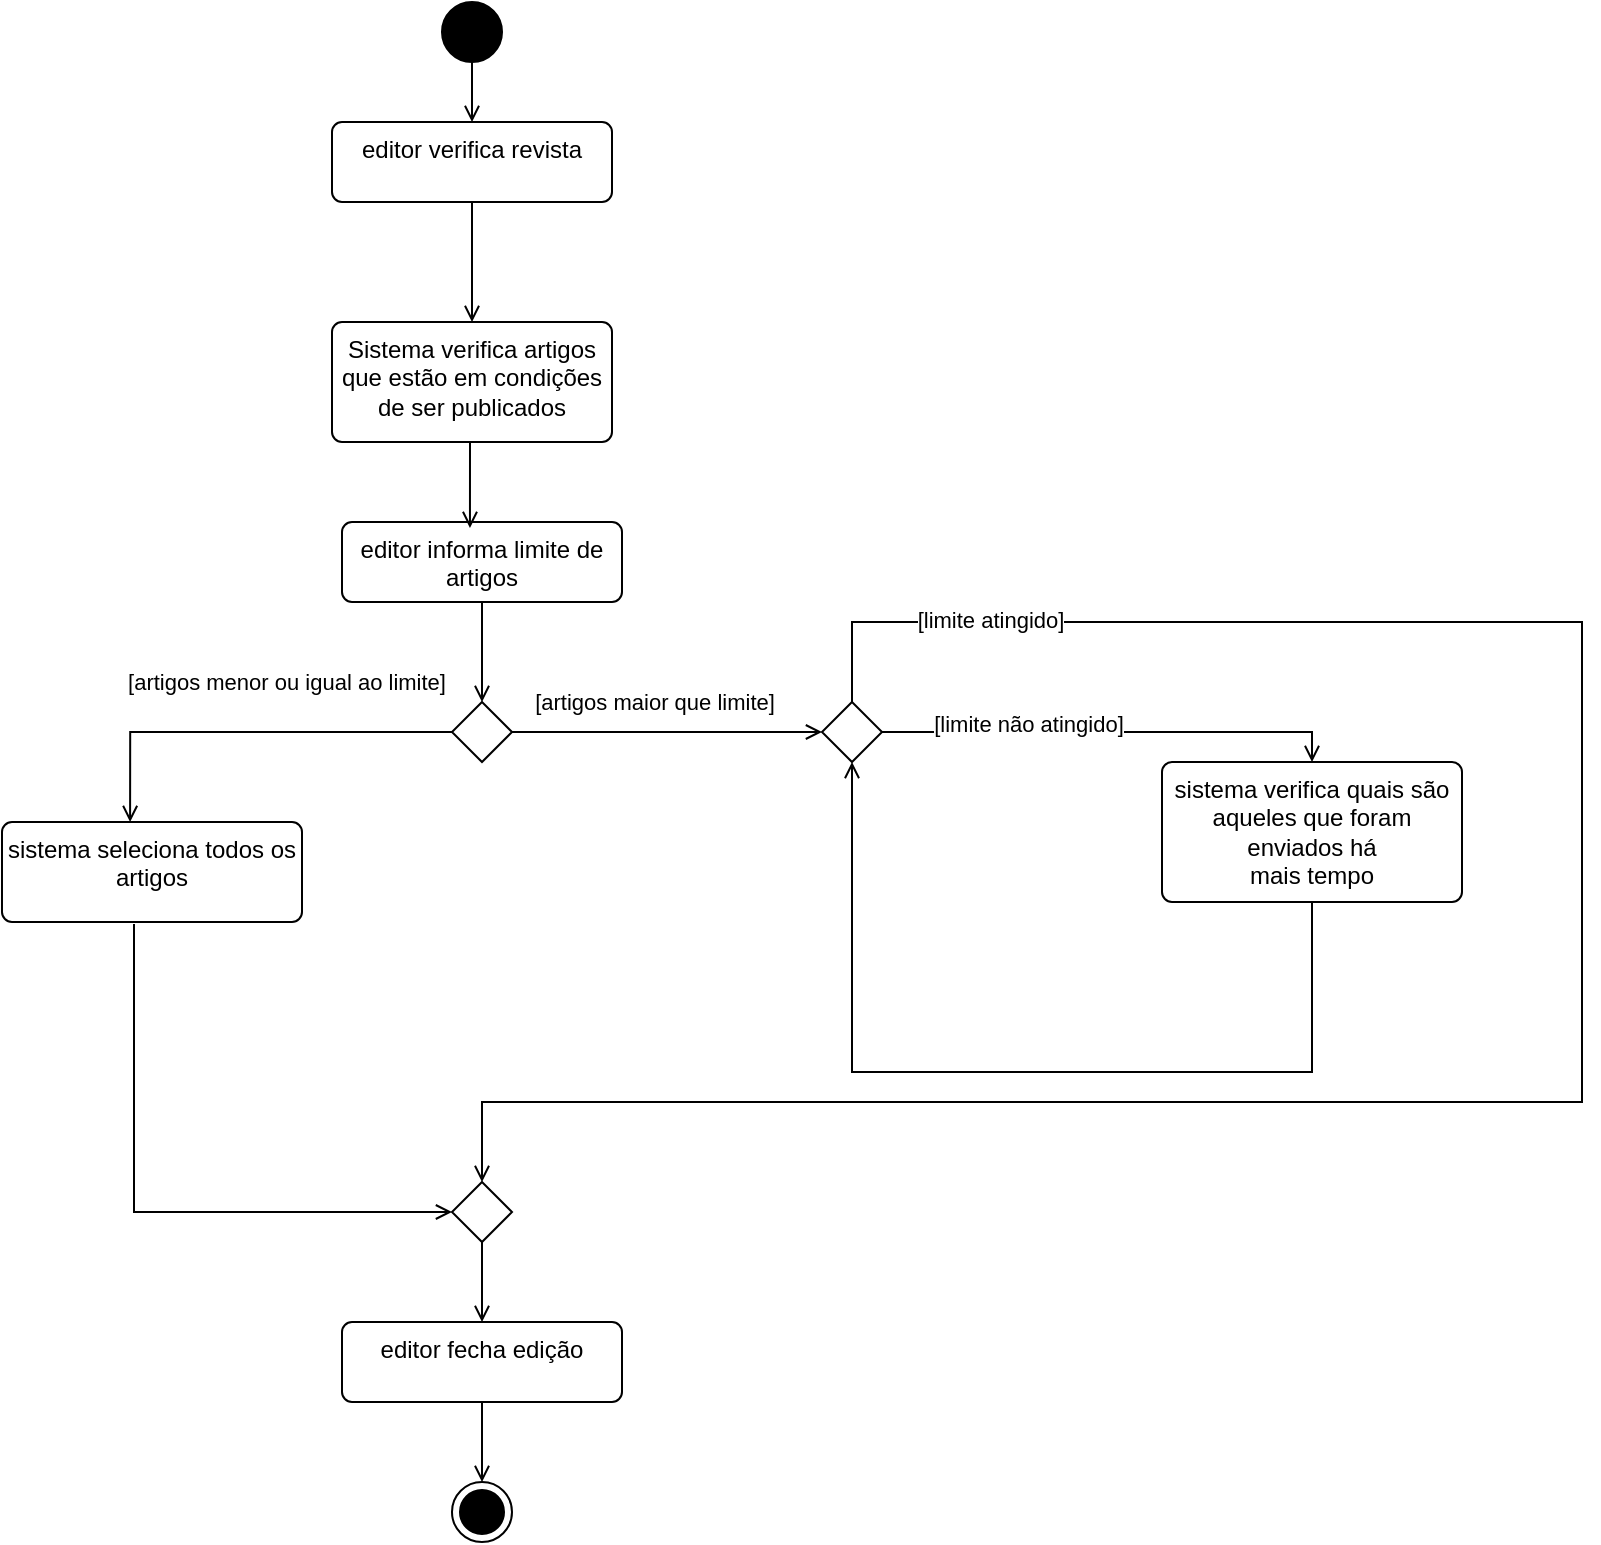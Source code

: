 <mxfile version="27.0.9">
  <diagram name="Página-1" id="3fXdBLecQH_AaWAqgSYo">
    <mxGraphModel dx="1426" dy="751" grid="1" gridSize="10" guides="1" tooltips="1" connect="1" arrows="1" fold="1" page="1" pageScale="1" pageWidth="827" pageHeight="1169" math="0" shadow="0">
      <root>
        <mxCell id="0" />
        <mxCell id="1" parent="0" />
        <mxCell id="rGhAQSl93AWbd_XATUFk-13" style="edgeStyle=orthogonalEdgeStyle;shape=connector;rounded=0;orthogonalLoop=1;jettySize=auto;html=1;entryX=0.5;entryY=0;entryDx=0;entryDy=0;strokeColor=default;align=center;verticalAlign=middle;fontFamily=Helvetica;fontSize=11;fontColor=default;labelBackgroundColor=default;endArrow=open;endFill=0;" parent="1" source="TF14g87zeyce2me1rqzu-1" target="TF14g87zeyce2me1rqzu-2" edge="1">
          <mxGeometry relative="1" as="geometry" />
        </mxCell>
        <mxCell id="TF14g87zeyce2me1rqzu-1" value="" style="ellipse;fillColor=strokeColor;html=1;" parent="1" vertex="1">
          <mxGeometry x="430" y="20" width="30" height="30" as="geometry" />
        </mxCell>
        <mxCell id="rGhAQSl93AWbd_XATUFk-12" style="edgeStyle=orthogonalEdgeStyle;shape=connector;rounded=0;orthogonalLoop=1;jettySize=auto;html=1;entryX=0.5;entryY=0;entryDx=0;entryDy=0;strokeColor=default;align=center;verticalAlign=middle;fontFamily=Helvetica;fontSize=11;fontColor=default;labelBackgroundColor=default;endArrow=open;endFill=0;" parent="1" source="TF14g87zeyce2me1rqzu-2" target="TF14g87zeyce2me1rqzu-4" edge="1">
          <mxGeometry relative="1" as="geometry" />
        </mxCell>
        <mxCell id="TF14g87zeyce2me1rqzu-2" value="editor verifica revista" style="html=1;align=center;verticalAlign=top;rounded=1;absoluteArcSize=1;arcSize=10;dashed=0;whiteSpace=wrap;" parent="1" vertex="1">
          <mxGeometry x="375" y="80" width="140" height="40" as="geometry" />
        </mxCell>
        <mxCell id="TF14g87zeyce2me1rqzu-4" value="Sistema verifica&amp;nbsp;artigos que estão em condições de ser publicados" style="html=1;align=center;verticalAlign=top;rounded=1;absoluteArcSize=1;arcSize=10;dashed=0;whiteSpace=wrap;" parent="1" vertex="1">
          <mxGeometry x="375" y="180" width="140" height="60" as="geometry" />
        </mxCell>
        <mxCell id="TF14g87zeyce2me1rqzu-13" style="edgeStyle=orthogonalEdgeStyle;rounded=0;orthogonalLoop=1;jettySize=auto;html=1;entryX=0.5;entryY=0;entryDx=0;entryDy=0;endArrow=open;endFill=0;" parent="1" source="TF14g87zeyce2me1rqzu-8" target="TF14g87zeyce2me1rqzu-11" edge="1">
          <mxGeometry relative="1" as="geometry" />
        </mxCell>
        <mxCell id="TF14g87zeyce2me1rqzu-8" value="editor informa limite de artigos" style="html=1;align=center;verticalAlign=top;rounded=1;absoluteArcSize=1;arcSize=10;dashed=0;whiteSpace=wrap;" parent="1" vertex="1">
          <mxGeometry x="380" y="280" width="140" height="40" as="geometry" />
        </mxCell>
        <mxCell id="TF14g87zeyce2me1rqzu-16" style="edgeStyle=orthogonalEdgeStyle;rounded=0;orthogonalLoop=1;jettySize=auto;html=1;endArrow=open;endFill=0;" parent="1" source="TF14g87zeyce2me1rqzu-11" edge="1">
          <mxGeometry relative="1" as="geometry">
            <mxPoint x="620" y="385" as="targetPoint" />
          </mxGeometry>
        </mxCell>
        <mxCell id="TF14g87zeyce2me1rqzu-17" value="[artigos maior que limite]" style="edgeLabel;html=1;align=center;verticalAlign=middle;resizable=0;points=[];" parent="TF14g87zeyce2me1rqzu-16" vertex="1" connectable="0">
          <mxGeometry x="-0.291" y="4" relative="1" as="geometry">
            <mxPoint x="16" y="-11" as="offset" />
          </mxGeometry>
        </mxCell>
        <mxCell id="rGhAQSl93AWbd_XATUFk-6" style="edgeStyle=orthogonalEdgeStyle;shape=connector;rounded=0;orthogonalLoop=1;jettySize=auto;html=1;entryX=0.427;entryY=0;entryDx=0;entryDy=0;strokeColor=default;align=center;verticalAlign=middle;fontFamily=Helvetica;fontSize=11;fontColor=default;labelBackgroundColor=default;endArrow=open;endFill=0;entryPerimeter=0;" parent="1" source="TF14g87zeyce2me1rqzu-11" target="ze2I05sj3lCx6zndlKYO-1" edge="1">
          <mxGeometry relative="1" as="geometry">
            <Array as="points">
              <mxPoint x="274" y="385" />
            </Array>
          </mxGeometry>
        </mxCell>
        <mxCell id="rGhAQSl93AWbd_XATUFk-8" value="[artigos menor ou igual ao limite]" style="edgeLabel;html=1;align=center;verticalAlign=middle;resizable=0;points=[];fontFamily=Helvetica;fontSize=11;fontColor=default;labelBackgroundColor=default;" parent="rGhAQSl93AWbd_XATUFk-6" vertex="1" connectable="0">
          <mxGeometry x="-0.62" y="-4" relative="1" as="geometry">
            <mxPoint x="-44" y="-21" as="offset" />
          </mxGeometry>
        </mxCell>
        <mxCell id="TF14g87zeyce2me1rqzu-11" value="" style="rhombus;" parent="1" vertex="1">
          <mxGeometry x="435" y="370" width="30" height="30" as="geometry" />
        </mxCell>
        <mxCell id="rGhAQSl93AWbd_XATUFk-5" style="edgeStyle=orthogonalEdgeStyle;shape=connector;rounded=0;orthogonalLoop=1;jettySize=auto;html=1;entryX=0.5;entryY=1;entryDx=0;entryDy=0;strokeColor=default;align=center;verticalAlign=middle;fontFamily=Helvetica;fontSize=11;fontColor=default;labelBackgroundColor=default;endArrow=open;endFill=0;" parent="1" source="TF14g87zeyce2me1rqzu-15" target="ze2I05sj3lCx6zndlKYO-3" edge="1">
          <mxGeometry relative="1" as="geometry">
            <Array as="points">
              <mxPoint x="865" y="555" />
              <mxPoint x="635" y="555" />
            </Array>
          </mxGeometry>
        </mxCell>
        <mxCell id="TF14g87zeyce2me1rqzu-15" value="sistema verifica quais são aqueles que foram enviados há&lt;br/&gt;mais tempo" style="html=1;align=center;verticalAlign=top;rounded=1;absoluteArcSize=1;arcSize=10;dashed=0;whiteSpace=wrap;" parent="1" vertex="1">
          <mxGeometry x="790" y="400" width="150" height="70" as="geometry" />
        </mxCell>
        <mxCell id="rGhAQSl93AWbd_XATUFk-10" style="edgeStyle=orthogonalEdgeStyle;shape=connector;rounded=0;orthogonalLoop=1;jettySize=auto;html=1;strokeColor=default;align=center;verticalAlign=middle;fontFamily=Helvetica;fontSize=11;fontColor=default;labelBackgroundColor=default;endArrow=open;endFill=0;" parent="1" source="rGhAQSl93AWbd_XATUFk-3" target="rGhAQSl93AWbd_XATUFk-9" edge="1">
          <mxGeometry relative="1" as="geometry" />
        </mxCell>
        <mxCell id="rGhAQSl93AWbd_XATUFk-3" value="" style="rhombus;" parent="1" vertex="1">
          <mxGeometry x="435" y="610" width="30" height="30" as="geometry" />
        </mxCell>
        <mxCell id="rGhAQSl93AWbd_XATUFk-15" style="edgeStyle=orthogonalEdgeStyle;shape=connector;rounded=0;orthogonalLoop=1;jettySize=auto;html=1;entryX=0.5;entryY=0;entryDx=0;entryDy=0;strokeColor=default;align=center;verticalAlign=middle;fontFamily=Helvetica;fontSize=11;fontColor=default;labelBackgroundColor=default;endArrow=open;endFill=0;" parent="1" source="rGhAQSl93AWbd_XATUFk-9" target="rGhAQSl93AWbd_XATUFk-14" edge="1">
          <mxGeometry relative="1" as="geometry" />
        </mxCell>
        <mxCell id="rGhAQSl93AWbd_XATUFk-9" value="editor fecha edição" style="html=1;align=center;verticalAlign=top;rounded=1;absoluteArcSize=1;arcSize=10;dashed=0;whiteSpace=wrap;" parent="1" vertex="1">
          <mxGeometry x="380" y="680" width="140" height="40" as="geometry" />
        </mxCell>
        <mxCell id="rGhAQSl93AWbd_XATUFk-11" style="edgeStyle=orthogonalEdgeStyle;shape=connector;rounded=0;orthogonalLoop=1;jettySize=auto;html=1;entryX=0.457;entryY=0.075;entryDx=0;entryDy=0;entryPerimeter=0;strokeColor=default;align=center;verticalAlign=middle;fontFamily=Helvetica;fontSize=11;fontColor=default;labelBackgroundColor=default;endArrow=open;endFill=0;exitX=0.464;exitY=1;exitDx=0;exitDy=0;exitPerimeter=0;" parent="1" source="TF14g87zeyce2me1rqzu-4" target="TF14g87zeyce2me1rqzu-8" edge="1">
          <mxGeometry relative="1" as="geometry">
            <Array as="points">
              <mxPoint x="444" y="240" />
            </Array>
          </mxGeometry>
        </mxCell>
        <mxCell id="rGhAQSl93AWbd_XATUFk-14" value="" style="ellipse;html=1;shape=endState;fillColor=strokeColor;fontFamily=Helvetica;fontSize=11;fontColor=default;labelBackgroundColor=default;" parent="1" vertex="1">
          <mxGeometry x="435" y="760" width="30" height="30" as="geometry" />
        </mxCell>
        <mxCell id="ze2I05sj3lCx6zndlKYO-2" style="edgeStyle=orthogonalEdgeStyle;rounded=0;orthogonalLoop=1;jettySize=auto;html=1;entryX=0;entryY=0.5;entryDx=0;entryDy=0;exitX=0.44;exitY=1.02;exitDx=0;exitDy=0;exitPerimeter=0;endArrow=open;endFill=0;" edge="1" parent="1" source="ze2I05sj3lCx6zndlKYO-1" target="rGhAQSl93AWbd_XATUFk-3">
          <mxGeometry relative="1" as="geometry">
            <Array as="points">
              <mxPoint x="276" y="625" />
            </Array>
          </mxGeometry>
        </mxCell>
        <mxCell id="ze2I05sj3lCx6zndlKYO-1" value="sistema seleciona todos os artigos" style="html=1;align=center;verticalAlign=top;rounded=1;absoluteArcSize=1;arcSize=10;dashed=0;whiteSpace=wrap;" vertex="1" parent="1">
          <mxGeometry x="210" y="430" width="150" height="50" as="geometry" />
        </mxCell>
        <mxCell id="ze2I05sj3lCx6zndlKYO-5" style="edgeStyle=orthogonalEdgeStyle;rounded=0;orthogonalLoop=1;jettySize=auto;html=1;entryX=0.5;entryY=0;entryDx=0;entryDy=0;endArrow=open;endFill=0;" edge="1" parent="1" source="ze2I05sj3lCx6zndlKYO-3" target="TF14g87zeyce2me1rqzu-15">
          <mxGeometry relative="1" as="geometry">
            <Array as="points">
              <mxPoint x="865" y="385" />
            </Array>
          </mxGeometry>
        </mxCell>
        <mxCell id="ze2I05sj3lCx6zndlKYO-11" value="[limite não atingido]" style="edgeLabel;html=1;align=center;verticalAlign=middle;resizable=0;points=[];fontFamily=Helvetica;fontSize=11;fontColor=default;labelBackgroundColor=default;" vertex="1" connectable="0" parent="ze2I05sj3lCx6zndlKYO-5">
          <mxGeometry x="-0.365" y="4" relative="1" as="geometry">
            <mxPoint as="offset" />
          </mxGeometry>
        </mxCell>
        <mxCell id="ze2I05sj3lCx6zndlKYO-7" style="edgeStyle=orthogonalEdgeStyle;shape=connector;rounded=0;orthogonalLoop=1;jettySize=auto;html=1;strokeColor=default;align=center;verticalAlign=middle;fontFamily=Helvetica;fontSize=11;fontColor=default;labelBackgroundColor=default;endArrow=open;endFill=0;entryX=0.5;entryY=0;entryDx=0;entryDy=0;" edge="1" parent="1" source="ze2I05sj3lCx6zndlKYO-3" target="rGhAQSl93AWbd_XATUFk-3">
          <mxGeometry relative="1" as="geometry">
            <mxPoint x="635" y="324" as="targetPoint" />
            <Array as="points">
              <mxPoint x="635" y="330" />
              <mxPoint x="1000" y="330" />
              <mxPoint x="1000" y="570" />
              <mxPoint x="450" y="570" />
            </Array>
          </mxGeometry>
        </mxCell>
        <mxCell id="ze2I05sj3lCx6zndlKYO-10" value="[limite atingido]" style="edgeLabel;html=1;align=center;verticalAlign=middle;resizable=0;points=[];fontFamily=Helvetica;fontSize=11;fontColor=default;labelBackgroundColor=default;" vertex="1" connectable="0" parent="ze2I05sj3lCx6zndlKYO-7">
          <mxGeometry x="-0.824" y="1" relative="1" as="geometry">
            <mxPoint as="offset" />
          </mxGeometry>
        </mxCell>
        <mxCell id="ze2I05sj3lCx6zndlKYO-3" value="" style="rhombus;" vertex="1" parent="1">
          <mxGeometry x="620" y="370" width="30" height="30" as="geometry" />
        </mxCell>
      </root>
    </mxGraphModel>
  </diagram>
</mxfile>
